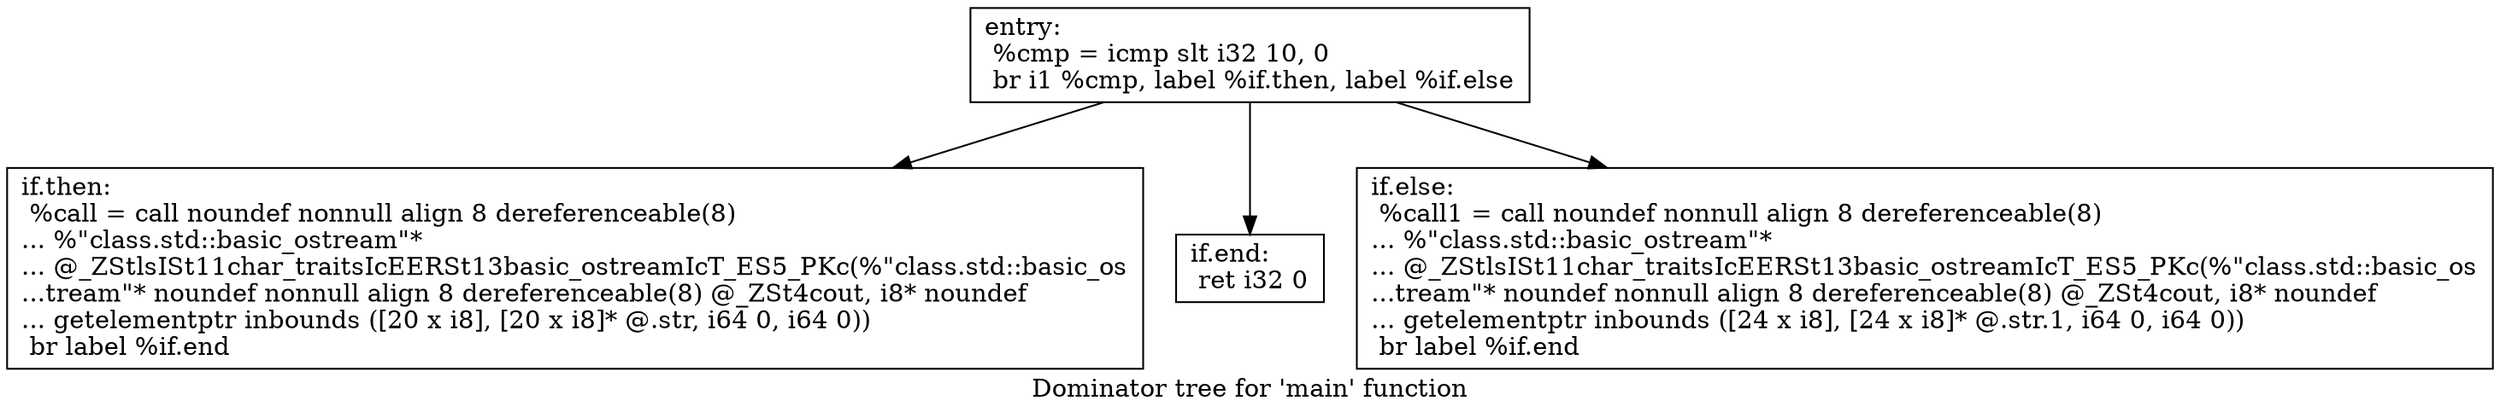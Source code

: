 digraph "Dominator tree for 'main' function" {
	label="Dominator tree for 'main' function";

	Node0x55adbea718c0 [shape=record,label="{entry:\l  %cmp = icmp slt i32 10, 0\l  br i1 %cmp, label %if.then, label %if.else\l}"];
	Node0x55adbea718c0 -> Node0x55adbea71920;
	Node0x55adbea718c0 -> Node0x55adbea71980;
	Node0x55adbea718c0 -> Node0x55adbea719e0;
	Node0x55adbea71920 [shape=record,label="{if.then:                                          \l  %call = call noundef nonnull align 8 dereferenceable(8)\l... %\"class.std::basic_ostream\"*\l... @_ZStlsISt11char_traitsIcEERSt13basic_ostreamIcT_ES5_PKc(%\"class.std::basic_os\l...tream\"* noundef nonnull align 8 dereferenceable(8) @_ZSt4cout, i8* noundef\l... getelementptr inbounds ([20 x i8], [20 x i8]* @.str, i64 0, i64 0))\l  br label %if.end\l}"];
	Node0x55adbea71980 [shape=record,label="{if.end:                                           \l  ret i32 0\l}"];
	Node0x55adbea719e0 [shape=record,label="{if.else:                                          \l  %call1 = call noundef nonnull align 8 dereferenceable(8)\l... %\"class.std::basic_ostream\"*\l... @_ZStlsISt11char_traitsIcEERSt13basic_ostreamIcT_ES5_PKc(%\"class.std::basic_os\l...tream\"* noundef nonnull align 8 dereferenceable(8) @_ZSt4cout, i8* noundef\l... getelementptr inbounds ([24 x i8], [24 x i8]* @.str.1, i64 0, i64 0))\l  br label %if.end\l}"];
}

